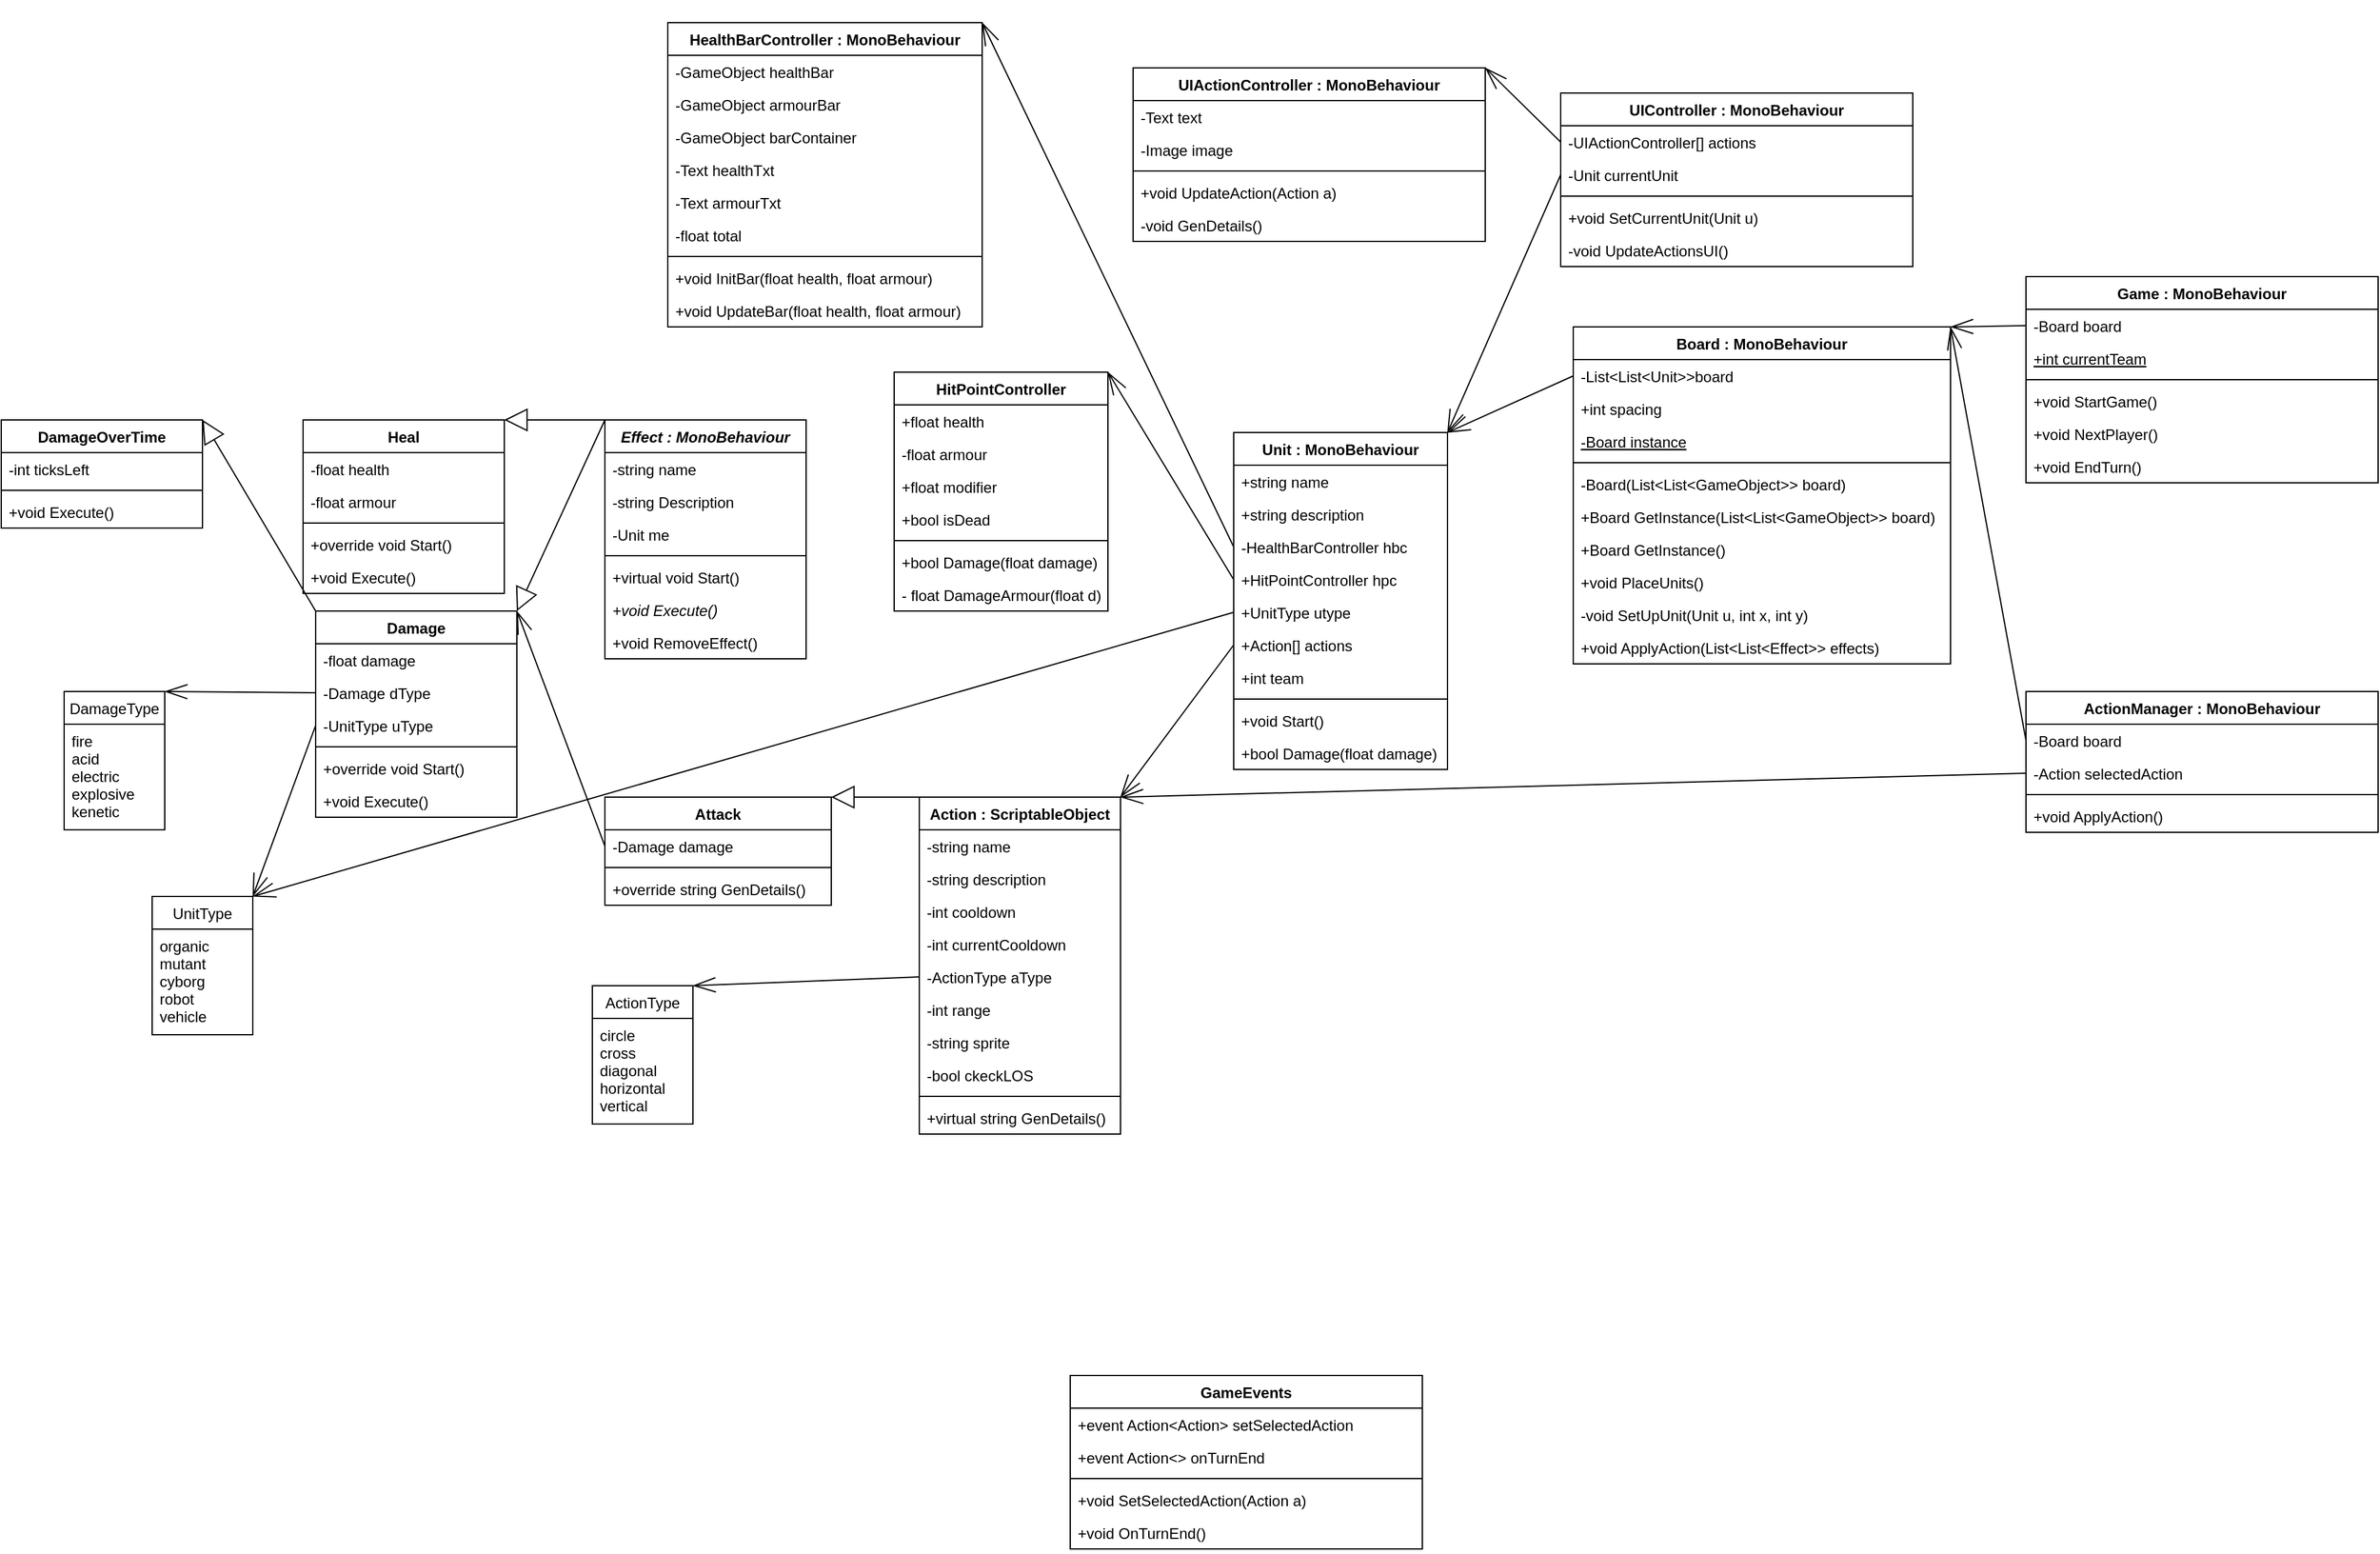 <mxfile version="15.1.0" type="device"><diagram id="C5RBs43oDa-KdzZeNtuy" name="Page-1"><mxGraphModel dx="1673" dy="896" grid="1" gridSize="10" guides="1" tooltips="1" connect="1" arrows="1" fold="1" page="1" pageScale="1" pageWidth="4681" pageHeight="3300" background="none" math="0" shadow="0"><root><mxCell id="WIyWlLk6GJQsqaUBKTNV-0"/><mxCell id="WIyWlLk6GJQsqaUBKTNV-1" parent="WIyWlLk6GJQsqaUBKTNV-0"/><mxCell id="p7zCaIYZEBHfTToELibW-12" value="Action : ScriptableObject" style="swimlane;fontStyle=1;align=center;verticalAlign=top;childLayout=stackLayout;horizontal=1;startSize=26;horizontalStack=0;resizeParent=1;resizeParentMax=0;resizeLast=0;collapsible=1;marginBottom=0;" parent="WIyWlLk6GJQsqaUBKTNV-1" vertex="1"><mxGeometry x="1840" y="920" width="160" height="268" as="geometry"><mxRectangle x="150" y="110" width="70" height="26" as="alternateBounds"/></mxGeometry></mxCell><mxCell id="p7zCaIYZEBHfTToELibW-50" value="-string name" style="text;strokeColor=none;fillColor=none;align=left;verticalAlign=top;spacingLeft=4;spacingRight=4;overflow=hidden;rotatable=0;points=[[0,0.5],[1,0.5]];portConstraint=eastwest;" parent="p7zCaIYZEBHfTToELibW-12" vertex="1"><mxGeometry y="26" width="160" height="26" as="geometry"/></mxCell><mxCell id="p7zCaIYZEBHfTToELibW-45" value="-string description" style="text;strokeColor=none;fillColor=none;align=left;verticalAlign=top;spacingLeft=4;spacingRight=4;overflow=hidden;rotatable=0;points=[[0,0.5],[1,0.5]];portConstraint=eastwest;" parent="p7zCaIYZEBHfTToELibW-12" vertex="1"><mxGeometry y="52" width="160" height="26" as="geometry"/></mxCell><mxCell id="p7zCaIYZEBHfTToELibW-46" value="-int cooldown" style="text;strokeColor=none;fillColor=none;align=left;verticalAlign=top;spacingLeft=4;spacingRight=4;overflow=hidden;rotatable=0;points=[[0,0.5],[1,0.5]];portConstraint=eastwest;" parent="p7zCaIYZEBHfTToELibW-12" vertex="1"><mxGeometry y="78" width="160" height="26" as="geometry"/></mxCell><mxCell id="p7zCaIYZEBHfTToELibW-47" value="-int currentCooldown" style="text;strokeColor=none;fillColor=none;align=left;verticalAlign=top;spacingLeft=4;spacingRight=4;overflow=hidden;rotatable=0;points=[[0,0.5],[1,0.5]];portConstraint=eastwest;" parent="p7zCaIYZEBHfTToELibW-12" vertex="1"><mxGeometry y="104" width="160" height="26" as="geometry"/></mxCell><mxCell id="p7zCaIYZEBHfTToELibW-55" value="-ActionType aType" style="text;strokeColor=none;fillColor=none;align=left;verticalAlign=top;spacingLeft=4;spacingRight=4;overflow=hidden;rotatable=0;points=[[0,0.5],[1,0.5]];portConstraint=eastwest;" parent="p7zCaIYZEBHfTToELibW-12" vertex="1"><mxGeometry y="130" width="160" height="26" as="geometry"/></mxCell><mxCell id="p7zCaIYZEBHfTToELibW-56" value="-int range" style="text;strokeColor=none;fillColor=none;align=left;verticalAlign=top;spacingLeft=4;spacingRight=4;overflow=hidden;rotatable=0;points=[[0,0.5],[1,0.5]];portConstraint=eastwest;" parent="p7zCaIYZEBHfTToELibW-12" vertex="1"><mxGeometry y="156" width="160" height="26" as="geometry"/></mxCell><mxCell id="p7zCaIYZEBHfTToELibW-48" value="-string sprite" style="text;strokeColor=none;fillColor=none;align=left;verticalAlign=top;spacingLeft=4;spacingRight=4;overflow=hidden;rotatable=0;points=[[0,0.5],[1,0.5]];portConstraint=eastwest;" parent="p7zCaIYZEBHfTToELibW-12" vertex="1"><mxGeometry y="182" width="160" height="26" as="geometry"/></mxCell><mxCell id="p7zCaIYZEBHfTToELibW-49" value="-bool ckeckLOS" style="text;strokeColor=none;fillColor=none;align=left;verticalAlign=top;spacingLeft=4;spacingRight=4;overflow=hidden;rotatable=0;points=[[0,0.5],[1,0.5]];portConstraint=eastwest;" parent="p7zCaIYZEBHfTToELibW-12" vertex="1"><mxGeometry y="208" width="160" height="26" as="geometry"/></mxCell><mxCell id="p7zCaIYZEBHfTToELibW-14" value="" style="line;strokeWidth=1;fillColor=none;align=left;verticalAlign=middle;spacingTop=-1;spacingLeft=3;spacingRight=3;rotatable=0;labelPosition=right;points=[];portConstraint=eastwest;" parent="p7zCaIYZEBHfTToELibW-12" vertex="1"><mxGeometry y="234" width="160" height="8" as="geometry"/></mxCell><mxCell id="p7zCaIYZEBHfTToELibW-51" value="+virtual string GenDetails()" style="text;strokeColor=none;fillColor=none;align=left;verticalAlign=top;spacingLeft=4;spacingRight=4;overflow=hidden;rotatable=0;points=[[0,0.5],[1,0.5]];portConstraint=eastwest;fontStyle=0" parent="p7zCaIYZEBHfTToELibW-12" vertex="1"><mxGeometry y="242" width="160" height="26" as="geometry"/></mxCell><mxCell id="p7zCaIYZEBHfTToELibW-21" value="Attack" style="swimlane;fontStyle=1;align=center;verticalAlign=top;childLayout=stackLayout;horizontal=1;startSize=26;horizontalStack=0;resizeParent=1;resizeParentMax=0;resizeLast=0;collapsible=1;marginBottom=0;" parent="WIyWlLk6GJQsqaUBKTNV-1" vertex="1"><mxGeometry x="1590" y="920" width="180" height="86" as="geometry"><mxRectangle x="150" y="110" width="70" height="26" as="alternateBounds"/></mxGeometry></mxCell><mxCell id="p7zCaIYZEBHfTToELibW-53" value="-Damage damage" style="text;strokeColor=none;fillColor=none;align=left;verticalAlign=top;spacingLeft=4;spacingRight=4;overflow=hidden;rotatable=0;points=[[0,0.5],[1,0.5]];portConstraint=eastwest;" parent="p7zCaIYZEBHfTToELibW-21" vertex="1"><mxGeometry y="26" width="180" height="26" as="geometry"/></mxCell><mxCell id="8gnwOfPAgJvXUaHkjaZy-18" value="" style="line;strokeWidth=1;fillColor=none;align=left;verticalAlign=middle;spacingTop=-1;spacingLeft=3;spacingRight=3;rotatable=0;labelPosition=right;points=[];portConstraint=eastwest;" vertex="1" parent="p7zCaIYZEBHfTToELibW-21"><mxGeometry y="52" width="180" height="8" as="geometry"/></mxCell><mxCell id="8gnwOfPAgJvXUaHkjaZy-19" value="+override string GenDetails()" style="text;strokeColor=none;fillColor=none;align=left;verticalAlign=top;spacingLeft=4;spacingRight=4;overflow=hidden;rotatable=0;points=[[0,0.5],[1,0.5]];portConstraint=eastwest;" vertex="1" parent="p7zCaIYZEBHfTToELibW-21"><mxGeometry y="60" width="180" height="26" as="geometry"/></mxCell><mxCell id="p7zCaIYZEBHfTToELibW-29" value="UnitType" style="swimlane;fontStyle=0;childLayout=stackLayout;horizontal=1;startSize=26;fillColor=none;horizontalStack=0;resizeParent=1;resizeParentMax=0;resizeLast=0;collapsible=1;marginBottom=0;" parent="WIyWlLk6GJQsqaUBKTNV-1" vertex="1"><mxGeometry x="1230" y="999" width="80" height="110" as="geometry"/></mxCell><mxCell id="p7zCaIYZEBHfTToELibW-30" value="organic&#10;mutant&#10;cyborg&#10;robot&#10;vehicle" style="text;strokeColor=none;fillColor=none;align=left;verticalAlign=top;spacingLeft=4;spacingRight=4;overflow=hidden;rotatable=0;points=[[0,0.5],[1,0.5]];portConstraint=eastwest;" parent="p7zCaIYZEBHfTToELibW-29" vertex="1"><mxGeometry y="26" width="80" height="84" as="geometry"/></mxCell><mxCell id="p7zCaIYZEBHfTToELibW-33" value="ActionType" style="swimlane;fontStyle=0;childLayout=stackLayout;horizontal=1;startSize=26;fillColor=none;horizontalStack=0;resizeParent=1;resizeParentMax=0;resizeLast=0;collapsible=1;marginBottom=0;" parent="WIyWlLk6GJQsqaUBKTNV-1" vertex="1"><mxGeometry x="1580" y="1070" width="80" height="110" as="geometry"/></mxCell><mxCell id="p7zCaIYZEBHfTToELibW-34" value="circle&#10;cross&#10;diagonal&#10;horizontal&#10;vertical" style="text;strokeColor=none;fillColor=none;align=left;verticalAlign=top;spacingLeft=4;spacingRight=4;overflow=hidden;rotatable=0;points=[[0,0.5],[1,0.5]];portConstraint=eastwest;" parent="p7zCaIYZEBHfTToELibW-33" vertex="1"><mxGeometry y="26" width="80" height="84" as="geometry"/></mxCell><mxCell id="p7zCaIYZEBHfTToELibW-35" value="DamageType" style="swimlane;fontStyle=0;childLayout=stackLayout;horizontal=1;startSize=26;fillColor=none;horizontalStack=0;resizeParent=1;resizeParentMax=0;resizeLast=0;collapsible=1;marginBottom=0;" parent="WIyWlLk6GJQsqaUBKTNV-1" vertex="1"><mxGeometry x="1160" y="836" width="80" height="110" as="geometry"/></mxCell><mxCell id="p7zCaIYZEBHfTToELibW-36" value="fire&#10;acid&#10;electric&#10;explosive&#10;kenetic" style="text;strokeColor=none;fillColor=none;align=left;verticalAlign=top;spacingLeft=4;spacingRight=4;overflow=hidden;rotatable=0;points=[[0,0.5],[1,0.5]];portConstraint=eastwest;" parent="p7zCaIYZEBHfTToELibW-35" vertex="1"><mxGeometry y="26" width="80" height="84" as="geometry"/></mxCell><mxCell id="p7zCaIYZEBHfTToELibW-37" value="Damage" style="swimlane;fontStyle=1;align=center;verticalAlign=top;childLayout=stackLayout;horizontal=1;startSize=26;horizontalStack=0;resizeParent=1;resizeParentMax=0;resizeLast=0;collapsible=1;marginBottom=0;" parent="WIyWlLk6GJQsqaUBKTNV-1" vertex="1"><mxGeometry x="1360" y="772" width="160" height="164" as="geometry"><mxRectangle x="150" y="110" width="70" height="26" as="alternateBounds"/></mxGeometry></mxCell><mxCell id="p7zCaIYZEBHfTToELibW-67" value="-float damage" style="text;strokeColor=none;fillColor=none;align=left;verticalAlign=top;spacingLeft=4;spacingRight=4;overflow=hidden;rotatable=0;points=[[0,0.5],[1,0.5]];portConstraint=eastwest;" parent="p7zCaIYZEBHfTToELibW-37" vertex="1"><mxGeometry y="26" width="160" height="26" as="geometry"/></mxCell><mxCell id="p7zCaIYZEBHfTToELibW-68" value="-Damage dType" style="text;strokeColor=none;fillColor=none;align=left;verticalAlign=top;spacingLeft=4;spacingRight=4;overflow=hidden;rotatable=0;points=[[0,0.5],[1,0.5]];portConstraint=eastwest;" parent="p7zCaIYZEBHfTToELibW-37" vertex="1"><mxGeometry y="52" width="160" height="26" as="geometry"/></mxCell><mxCell id="p7zCaIYZEBHfTToELibW-69" value="-UnitType uType" style="text;strokeColor=none;fillColor=none;align=left;verticalAlign=top;spacingLeft=4;spacingRight=4;overflow=hidden;rotatable=0;points=[[0,0.5],[1,0.5]];portConstraint=eastwest;" parent="p7zCaIYZEBHfTToELibW-37" vertex="1"><mxGeometry y="78" width="160" height="26" as="geometry"/></mxCell><mxCell id="p7zCaIYZEBHfTToELibW-39" value="" style="line;strokeWidth=1;fillColor=none;align=left;verticalAlign=middle;spacingTop=-1;spacingLeft=3;spacingRight=3;rotatable=0;labelPosition=right;points=[];portConstraint=eastwest;" parent="p7zCaIYZEBHfTToELibW-37" vertex="1"><mxGeometry y="104" width="160" height="8" as="geometry"/></mxCell><mxCell id="8gnwOfPAgJvXUaHkjaZy-22" value="+override void Start()" style="text;strokeColor=none;fillColor=none;align=left;verticalAlign=top;spacingLeft=4;spacingRight=4;overflow=hidden;rotatable=0;points=[[0,0.5],[1,0.5]];portConstraint=eastwest;" vertex="1" parent="p7zCaIYZEBHfTToELibW-37"><mxGeometry y="112" width="160" height="26" as="geometry"/></mxCell><mxCell id="p7zCaIYZEBHfTToELibW-70" value="+void Execute()" style="text;strokeColor=none;fillColor=none;align=left;verticalAlign=top;spacingLeft=4;spacingRight=4;overflow=hidden;rotatable=0;points=[[0,0.5],[1,0.5]];portConstraint=eastwest;" parent="p7zCaIYZEBHfTToELibW-37" vertex="1"><mxGeometry y="138" width="160" height="26" as="geometry"/></mxCell><mxCell id="p7zCaIYZEBHfTToELibW-41" value="Effect : MonoBehaviour" style="swimlane;fontStyle=3;align=center;verticalAlign=top;childLayout=stackLayout;horizontal=1;startSize=26;horizontalStack=0;resizeParent=1;resizeParentMax=0;resizeLast=0;collapsible=1;marginBottom=0;" parent="WIyWlLk6GJQsqaUBKTNV-1" vertex="1"><mxGeometry x="1590" y="620" width="160" height="190" as="geometry"><mxRectangle x="150" y="110" width="70" height="26" as="alternateBounds"/></mxGeometry></mxCell><mxCell id="p7zCaIYZEBHfTToELibW-63" value="-string name" style="text;strokeColor=none;fillColor=none;align=left;verticalAlign=top;spacingLeft=4;spacingRight=4;overflow=hidden;rotatable=0;points=[[0,0.5],[1,0.5]];portConstraint=eastwest;" parent="p7zCaIYZEBHfTToELibW-41" vertex="1"><mxGeometry y="26" width="160" height="26" as="geometry"/></mxCell><mxCell id="p7zCaIYZEBHfTToELibW-64" value="-string Description" style="text;strokeColor=none;fillColor=none;align=left;verticalAlign=top;spacingLeft=4;spacingRight=4;overflow=hidden;rotatable=0;points=[[0,0.5],[1,0.5]];portConstraint=eastwest;" parent="p7zCaIYZEBHfTToELibW-41" vertex="1"><mxGeometry y="52" width="160" height="26" as="geometry"/></mxCell><mxCell id="F9as_FnHRon-t6A6wI7R-25" value="-Unit me" style="text;strokeColor=none;fillColor=none;align=left;verticalAlign=top;spacingLeft=4;spacingRight=4;overflow=hidden;rotatable=0;points=[[0,0.5],[1,0.5]];portConstraint=eastwest;" parent="p7zCaIYZEBHfTToELibW-41" vertex="1"><mxGeometry y="78" width="160" height="26" as="geometry"/></mxCell><mxCell id="p7zCaIYZEBHfTToELibW-43" value="" style="line;strokeWidth=1;fillColor=none;align=left;verticalAlign=middle;spacingTop=-1;spacingLeft=3;spacingRight=3;rotatable=0;labelPosition=right;points=[];portConstraint=eastwest;" parent="p7zCaIYZEBHfTToELibW-41" vertex="1"><mxGeometry y="104" width="160" height="8" as="geometry"/></mxCell><mxCell id="8gnwOfPAgJvXUaHkjaZy-20" value="+virtual void Start()" style="text;strokeColor=none;fillColor=none;align=left;verticalAlign=top;spacingLeft=4;spacingRight=4;overflow=hidden;rotatable=0;points=[[0,0.5],[1,0.5]];portConstraint=eastwest;fontStyle=0" vertex="1" parent="p7zCaIYZEBHfTToELibW-41"><mxGeometry y="112" width="160" height="26" as="geometry"/></mxCell><mxCell id="p7zCaIYZEBHfTToELibW-121" value="+void Execute()" style="text;strokeColor=none;fillColor=none;align=left;verticalAlign=top;spacingLeft=4;spacingRight=4;overflow=hidden;rotatable=0;points=[[0,0.5],[1,0.5]];portConstraint=eastwest;fontStyle=2" parent="p7zCaIYZEBHfTToELibW-41" vertex="1"><mxGeometry y="138" width="160" height="26" as="geometry"/></mxCell><mxCell id="p7zCaIYZEBHfTToELibW-66" value="+void RemoveEffect()" style="text;strokeColor=none;fillColor=none;align=left;verticalAlign=top;spacingLeft=4;spacingRight=4;overflow=hidden;rotatable=0;points=[[0,0.5],[1,0.5]];portConstraint=eastwest;fontStyle=0" parent="p7zCaIYZEBHfTToELibW-41" vertex="1"><mxGeometry y="164" width="160" height="26" as="geometry"/></mxCell><mxCell id="p7zCaIYZEBHfTToELibW-71" value="Heal" style="swimlane;fontStyle=1;align=center;verticalAlign=top;childLayout=stackLayout;horizontal=1;startSize=26;horizontalStack=0;resizeParent=1;resizeParentMax=0;resizeLast=0;collapsible=1;marginBottom=0;" parent="WIyWlLk6GJQsqaUBKTNV-1" vertex="1"><mxGeometry x="1350" y="620" width="160" height="138" as="geometry"><mxRectangle x="150" y="110" width="70" height="26" as="alternateBounds"/></mxGeometry></mxCell><mxCell id="p7zCaIYZEBHfTToELibW-72" value="-float health" style="text;strokeColor=none;fillColor=none;align=left;verticalAlign=top;spacingLeft=4;spacingRight=4;overflow=hidden;rotatable=0;points=[[0,0.5],[1,0.5]];portConstraint=eastwest;" parent="p7zCaIYZEBHfTToELibW-71" vertex="1"><mxGeometry y="26" width="160" height="26" as="geometry"/></mxCell><mxCell id="p7zCaIYZEBHfTToELibW-73" value="-float armour" style="text;strokeColor=none;fillColor=none;align=left;verticalAlign=top;spacingLeft=4;spacingRight=4;overflow=hidden;rotatable=0;points=[[0,0.5],[1,0.5]];portConstraint=eastwest;" parent="p7zCaIYZEBHfTToELibW-71" vertex="1"><mxGeometry y="52" width="160" height="26" as="geometry"/></mxCell><mxCell id="p7zCaIYZEBHfTToELibW-75" value="" style="line;strokeWidth=1;fillColor=none;align=left;verticalAlign=middle;spacingTop=-1;spacingLeft=3;spacingRight=3;rotatable=0;labelPosition=right;points=[];portConstraint=eastwest;" parent="p7zCaIYZEBHfTToELibW-71" vertex="1"><mxGeometry y="78" width="160" height="8" as="geometry"/></mxCell><mxCell id="8gnwOfPAgJvXUaHkjaZy-21" value="+override void Start()" style="text;strokeColor=none;fillColor=none;align=left;verticalAlign=top;spacingLeft=4;spacingRight=4;overflow=hidden;rotatable=0;points=[[0,0.5],[1,0.5]];portConstraint=eastwest;" vertex="1" parent="p7zCaIYZEBHfTToELibW-71"><mxGeometry y="86" width="160" height="26" as="geometry"/></mxCell><mxCell id="p7zCaIYZEBHfTToELibW-76" value="+void Execute()" style="text;strokeColor=none;fillColor=none;align=left;verticalAlign=top;spacingLeft=4;spacingRight=4;overflow=hidden;rotatable=0;points=[[0,0.5],[1,0.5]];portConstraint=eastwest;" parent="p7zCaIYZEBHfTToELibW-71" vertex="1"><mxGeometry y="112" width="160" height="26" as="geometry"/></mxCell><mxCell id="p7zCaIYZEBHfTToELibW-77" value="HitPointController" style="swimlane;fontStyle=1;align=center;verticalAlign=top;childLayout=stackLayout;horizontal=1;startSize=26;horizontalStack=0;resizeParent=1;resizeParentMax=0;resizeLast=0;collapsible=1;marginBottom=0;" parent="WIyWlLk6GJQsqaUBKTNV-1" vertex="1"><mxGeometry x="1820" y="582" width="170" height="190" as="geometry"><mxRectangle x="150" y="110" width="70" height="26" as="alternateBounds"/></mxGeometry></mxCell><mxCell id="p7zCaIYZEBHfTToELibW-78" value="+float health" style="text;strokeColor=none;fillColor=none;align=left;verticalAlign=top;spacingLeft=4;spacingRight=4;overflow=hidden;rotatable=0;points=[[0,0.5],[1,0.5]];portConstraint=eastwest;" parent="p7zCaIYZEBHfTToELibW-77" vertex="1"><mxGeometry y="26" width="170" height="26" as="geometry"/></mxCell><mxCell id="p7zCaIYZEBHfTToELibW-79" value="-float armour" style="text;strokeColor=none;fillColor=none;align=left;verticalAlign=top;spacingLeft=4;spacingRight=4;overflow=hidden;rotatable=0;points=[[0,0.5],[1,0.5]];portConstraint=eastwest;" parent="p7zCaIYZEBHfTToELibW-77" vertex="1"><mxGeometry y="52" width="170" height="26" as="geometry"/></mxCell><mxCell id="p7zCaIYZEBHfTToELibW-80" value="+float modifier" style="text;strokeColor=none;fillColor=none;align=left;verticalAlign=top;spacingLeft=4;spacingRight=4;overflow=hidden;rotatable=0;points=[[0,0.5],[1,0.5]];portConstraint=eastwest;" parent="p7zCaIYZEBHfTToELibW-77" vertex="1"><mxGeometry y="78" width="170" height="26" as="geometry"/></mxCell><mxCell id="p7zCaIYZEBHfTToELibW-89" value="+bool isDead" style="text;strokeColor=none;fillColor=none;align=left;verticalAlign=top;spacingLeft=4;spacingRight=4;overflow=hidden;rotatable=0;points=[[0,0.5],[1,0.5]];portConstraint=eastwest;" parent="p7zCaIYZEBHfTToELibW-77" vertex="1"><mxGeometry y="104" width="170" height="26" as="geometry"/></mxCell><mxCell id="p7zCaIYZEBHfTToELibW-81" value="" style="line;strokeWidth=1;fillColor=none;align=left;verticalAlign=middle;spacingTop=-1;spacingLeft=3;spacingRight=3;rotatable=0;labelPosition=right;points=[];portConstraint=eastwest;" parent="p7zCaIYZEBHfTToELibW-77" vertex="1"><mxGeometry y="130" width="170" height="8" as="geometry"/></mxCell><mxCell id="p7zCaIYZEBHfTToELibW-82" value="+bool Damage(float damage)" style="text;strokeColor=none;fillColor=none;align=left;verticalAlign=top;spacingLeft=4;spacingRight=4;overflow=hidden;rotatable=0;points=[[0,0.5],[1,0.5]];portConstraint=eastwest;" parent="p7zCaIYZEBHfTToELibW-77" vertex="1"><mxGeometry y="138" width="170" height="26" as="geometry"/></mxCell><mxCell id="8gnwOfPAgJvXUaHkjaZy-17" value="- float DamageArmour(float d)" style="text;strokeColor=none;fillColor=none;align=left;verticalAlign=top;spacingLeft=4;spacingRight=4;overflow=hidden;rotatable=0;points=[[0,0.5],[1,0.5]];portConstraint=eastwest;" vertex="1" parent="p7zCaIYZEBHfTToELibW-77"><mxGeometry y="164" width="170" height="26" as="geometry"/></mxCell><mxCell id="p7zCaIYZEBHfTToELibW-90" value="Unit : MonoBehaviour" style="swimlane;fontStyle=1;align=center;verticalAlign=top;childLayout=stackLayout;horizontal=1;startSize=26;horizontalStack=0;resizeParent=1;resizeParentMax=0;resizeLast=0;collapsible=1;marginBottom=0;" parent="WIyWlLk6GJQsqaUBKTNV-1" vertex="1"><mxGeometry x="2090" y="630" width="170" height="268" as="geometry"><mxRectangle x="150" y="110" width="70" height="26" as="alternateBounds"/></mxGeometry></mxCell><mxCell id="p7zCaIYZEBHfTToELibW-91" value="+string name" style="text;strokeColor=none;fillColor=none;align=left;verticalAlign=top;spacingLeft=4;spacingRight=4;overflow=hidden;rotatable=0;points=[[0,0.5],[1,0.5]];portConstraint=eastwest;" parent="p7zCaIYZEBHfTToELibW-90" vertex="1"><mxGeometry y="26" width="170" height="26" as="geometry"/></mxCell><mxCell id="p7zCaIYZEBHfTToELibW-92" value="+string description" style="text;strokeColor=none;fillColor=none;align=left;verticalAlign=top;spacingLeft=4;spacingRight=4;overflow=hidden;rotatable=0;points=[[0,0.5],[1,0.5]];portConstraint=eastwest;" parent="p7zCaIYZEBHfTToELibW-90" vertex="1"><mxGeometry y="52" width="170" height="26" as="geometry"/></mxCell><mxCell id="8gnwOfPAgJvXUaHkjaZy-3" value="-HealthBarController hbc" style="text;strokeColor=none;fillColor=none;align=left;verticalAlign=top;spacingLeft=4;spacingRight=4;overflow=hidden;rotatable=0;points=[[0,0.5],[1,0.5]];portConstraint=eastwest;" vertex="1" parent="p7zCaIYZEBHfTToELibW-90"><mxGeometry y="78" width="170" height="26" as="geometry"/></mxCell><mxCell id="p7zCaIYZEBHfTToELibW-93" value="+HitPointController hpc" style="text;strokeColor=none;fillColor=none;align=left;verticalAlign=top;spacingLeft=4;spacingRight=4;overflow=hidden;rotatable=0;points=[[0,0.5],[1,0.5]];portConstraint=eastwest;" parent="p7zCaIYZEBHfTToELibW-90" vertex="1"><mxGeometry y="104" width="170" height="26" as="geometry"/></mxCell><mxCell id="p7zCaIYZEBHfTToELibW-94" value="+UnitType utype" style="text;strokeColor=none;fillColor=none;align=left;verticalAlign=top;spacingLeft=4;spacingRight=4;overflow=hidden;rotatable=0;points=[[0,0.5],[1,0.5]];portConstraint=eastwest;" parent="p7zCaIYZEBHfTToELibW-90" vertex="1"><mxGeometry y="130" width="170" height="26" as="geometry"/></mxCell><mxCell id="p7zCaIYZEBHfTToELibW-104" value="+Action[] actions" style="text;strokeColor=none;fillColor=none;align=left;verticalAlign=top;spacingLeft=4;spacingRight=4;overflow=hidden;rotatable=0;points=[[0,0.5],[1,0.5]];portConstraint=eastwest;" parent="p7zCaIYZEBHfTToELibW-90" vertex="1"><mxGeometry y="156" width="170" height="26" as="geometry"/></mxCell><mxCell id="p7zCaIYZEBHfTToELibW-105" value="+int team" style="text;strokeColor=none;fillColor=none;align=left;verticalAlign=top;spacingLeft=4;spacingRight=4;overflow=hidden;rotatable=0;points=[[0,0.5],[1,0.5]];portConstraint=eastwest;" parent="p7zCaIYZEBHfTToELibW-90" vertex="1"><mxGeometry y="182" width="170" height="26" as="geometry"/></mxCell><mxCell id="p7zCaIYZEBHfTToELibW-95" value="" style="line;strokeWidth=1;fillColor=none;align=left;verticalAlign=middle;spacingTop=-1;spacingLeft=3;spacingRight=3;rotatable=0;labelPosition=right;points=[];portConstraint=eastwest;" parent="p7zCaIYZEBHfTToELibW-90" vertex="1"><mxGeometry y="208" width="170" height="8" as="geometry"/></mxCell><mxCell id="8gnwOfPAgJvXUaHkjaZy-2" value="+void Start()" style="text;strokeColor=none;fillColor=none;align=left;verticalAlign=top;spacingLeft=4;spacingRight=4;overflow=hidden;rotatable=0;points=[[0,0.5],[1,0.5]];portConstraint=eastwest;" vertex="1" parent="p7zCaIYZEBHfTToELibW-90"><mxGeometry y="216" width="170" height="26" as="geometry"/></mxCell><mxCell id="p7zCaIYZEBHfTToELibW-96" value="+bool Damage(float damage)" style="text;strokeColor=none;fillColor=none;align=left;verticalAlign=top;spacingLeft=4;spacingRight=4;overflow=hidden;rotatable=0;points=[[0,0.5],[1,0.5]];portConstraint=eastwest;" parent="p7zCaIYZEBHfTToELibW-90" vertex="1"><mxGeometry y="242" width="170" height="26" as="geometry"/></mxCell><mxCell id="p7zCaIYZEBHfTToELibW-113" value="" style="endArrow=block;endSize=16;endFill=0;html=1;shadow=0;strokeColor=#000000;entryX=1;entryY=0;entryDx=0;entryDy=0;exitX=0;exitY=0;exitDx=0;exitDy=0;" parent="WIyWlLk6GJQsqaUBKTNV-1" source="p7zCaIYZEBHfTToELibW-12" target="p7zCaIYZEBHfTToELibW-21" edge="1"><mxGeometry width="160" relative="1" as="geometry"><mxPoint x="2140" y="1114" as="sourcePoint"/><mxPoint x="2300" y="1114" as="targetPoint"/></mxGeometry></mxCell><mxCell id="p7zCaIYZEBHfTToELibW-114" value="" style="endArrow=openThin;endSize=16;endFill=0;html=1;shadow=0;strokeColor=#000000;entryX=1;entryY=0;entryDx=0;entryDy=0;exitX=0;exitY=0.5;exitDx=0;exitDy=0;" parent="WIyWlLk6GJQsqaUBKTNV-1" source="p7zCaIYZEBHfTToELibW-104" target="p7zCaIYZEBHfTToELibW-12" edge="1"><mxGeometry width="160" relative="1" as="geometry"><mxPoint x="1860" y="736" as="sourcePoint"/><mxPoint x="1760" y="736" as="targetPoint"/></mxGeometry></mxCell><mxCell id="p7zCaIYZEBHfTToELibW-115" value="" style="endArrow=openThin;endSize=16;endFill=0;html=1;shadow=0;strokeColor=#000000;entryX=1;entryY=0;entryDx=0;entryDy=0;exitX=0;exitY=0.5;exitDx=0;exitDy=0;" parent="WIyWlLk6GJQsqaUBKTNV-1" source="p7zCaIYZEBHfTToELibW-93" target="p7zCaIYZEBHfTToELibW-77" edge="1"><mxGeometry width="160" relative="1" as="geometry"><mxPoint x="2170" y="743.0" as="sourcePoint"/><mxPoint x="2020" y="736" as="targetPoint"/></mxGeometry></mxCell><mxCell id="p7zCaIYZEBHfTToELibW-116" value="" style="endArrow=openThin;endSize=16;endFill=0;html=1;shadow=0;strokeColor=#000000;entryX=1;entryY=0;entryDx=0;entryDy=0;exitX=0;exitY=0.5;exitDx=0;exitDy=0;" parent="WIyWlLk6GJQsqaUBKTNV-1" source="p7zCaIYZEBHfTToELibW-94" target="p7zCaIYZEBHfTToELibW-29" edge="1"><mxGeometry width="160" relative="1" as="geometry"><mxPoint x="2170" y="743.0" as="sourcePoint"/><mxPoint x="2020" y="940" as="targetPoint"/></mxGeometry></mxCell><mxCell id="p7zCaIYZEBHfTToELibW-117" value="" style="endArrow=openThin;endSize=16;endFill=0;html=1;shadow=0;strokeColor=#000000;entryX=1;entryY=0;entryDx=0;entryDy=0;exitX=0;exitY=0.5;exitDx=0;exitDy=0;" parent="WIyWlLk6GJQsqaUBKTNV-1" source="p7zCaIYZEBHfTToELibW-55" target="p7zCaIYZEBHfTToELibW-33" edge="1"><mxGeometry width="160" relative="1" as="geometry"><mxPoint x="2170" y="743" as="sourcePoint"/><mxPoint x="2020" y="930" as="targetPoint"/></mxGeometry></mxCell><mxCell id="p7zCaIYZEBHfTToELibW-118" value="" style="endArrow=block;endSize=16;endFill=0;html=1;shadow=0;strokeColor=#000000;exitX=0;exitY=0;exitDx=0;exitDy=0;entryX=1;entryY=0;entryDx=0;entryDy=0;" parent="WIyWlLk6GJQsqaUBKTNV-1" source="p7zCaIYZEBHfTToELibW-41" target="p7zCaIYZEBHfTToELibW-37" edge="1"><mxGeometry width="160" relative="1" as="geometry"><mxPoint x="1890" y="1566" as="sourcePoint"/><mxPoint x="1490" y="754.889" as="targetPoint"/></mxGeometry></mxCell><mxCell id="p7zCaIYZEBHfTToELibW-119" value="" style="endArrow=block;endSize=16;endFill=0;html=1;shadow=0;strokeColor=#000000;exitX=0;exitY=0;exitDx=0;exitDy=0;entryX=1;entryY=0;entryDx=0;entryDy=0;" parent="WIyWlLk6GJQsqaUBKTNV-1" source="p7zCaIYZEBHfTToELibW-41" target="p7zCaIYZEBHfTToELibW-71" edge="1"><mxGeometry width="160" relative="1" as="geometry"><mxPoint x="1570" y="786" as="sourcePoint"/><mxPoint x="1500" y="786" as="targetPoint"/></mxGeometry></mxCell><mxCell id="p7zCaIYZEBHfTToELibW-120" value="" style="endArrow=openThin;endSize=16;endFill=0;html=1;shadow=0;strokeColor=#000000;entryX=1;entryY=0;entryDx=0;entryDy=0;exitX=0;exitY=0.5;exitDx=0;exitDy=0;" parent="WIyWlLk6GJQsqaUBKTNV-1" source="p7zCaIYZEBHfTToELibW-68" target="p7zCaIYZEBHfTToELibW-35" edge="1"><mxGeometry width="160" relative="1" as="geometry"><mxPoint x="1630" y="1631" as="sourcePoint"/><mxPoint x="1580" y="1632" as="targetPoint"/></mxGeometry></mxCell><mxCell id="p7zCaIYZEBHfTToELibW-122" value="DamageOverTime" style="swimlane;fontStyle=1;align=center;verticalAlign=top;childLayout=stackLayout;horizontal=1;startSize=26;horizontalStack=0;resizeParent=1;resizeParentMax=0;resizeLast=0;collapsible=1;marginBottom=0;" parent="WIyWlLk6GJQsqaUBKTNV-1" vertex="1"><mxGeometry x="1110" y="620" width="160" height="86" as="geometry"><mxRectangle x="150" y="110" width="70" height="26" as="alternateBounds"/></mxGeometry></mxCell><mxCell id="p7zCaIYZEBHfTToELibW-123" value="-int ticksLeft" style="text;strokeColor=none;fillColor=none;align=left;verticalAlign=top;spacingLeft=4;spacingRight=4;overflow=hidden;rotatable=0;points=[[0,0.5],[1,0.5]];portConstraint=eastwest;" parent="p7zCaIYZEBHfTToELibW-122" vertex="1"><mxGeometry y="26" width="160" height="26" as="geometry"/></mxCell><mxCell id="p7zCaIYZEBHfTToELibW-126" value="" style="line;strokeWidth=1;fillColor=none;align=left;verticalAlign=middle;spacingTop=-1;spacingLeft=3;spacingRight=3;rotatable=0;labelPosition=right;points=[];portConstraint=eastwest;" parent="p7zCaIYZEBHfTToELibW-122" vertex="1"><mxGeometry y="52" width="160" height="8" as="geometry"/></mxCell><mxCell id="p7zCaIYZEBHfTToELibW-127" value="+void Execute()" style="text;strokeColor=none;fillColor=none;align=left;verticalAlign=top;spacingLeft=4;spacingRight=4;overflow=hidden;rotatable=0;points=[[0,0.5],[1,0.5]];portConstraint=eastwest;" parent="p7zCaIYZEBHfTToELibW-122" vertex="1"><mxGeometry y="60" width="160" height="26" as="geometry"/></mxCell><mxCell id="p7zCaIYZEBHfTToELibW-133" value="" style="endArrow=block;endSize=16;endFill=0;html=1;shadow=0;strokeColor=#000000;entryX=1;entryY=0;entryDx=0;entryDy=0;exitX=0;exitY=0;exitDx=0;exitDy=0;" parent="WIyWlLk6GJQsqaUBKTNV-1" source="p7zCaIYZEBHfTToELibW-37" target="p7zCaIYZEBHfTToELibW-122" edge="1"><mxGeometry width="160" relative="1" as="geometry"><mxPoint x="1330" y="766" as="sourcePoint"/><mxPoint x="1500" y="786" as="targetPoint"/></mxGeometry></mxCell><mxCell id="p7zCaIYZEBHfTToELibW-137" value="" style="endArrow=openThin;endSize=16;endFill=0;html=1;shadow=0;strokeColor=#000000;exitX=0;exitY=0.5;exitDx=0;exitDy=0;entryX=1;entryY=0;entryDx=0;entryDy=0;" parent="WIyWlLk6GJQsqaUBKTNV-1" source="p7zCaIYZEBHfTToELibW-53" target="p7zCaIYZEBHfTToELibW-37" edge="1"><mxGeometry width="160" relative="1" as="geometry"><mxPoint x="1480" y="1325.0" as="sourcePoint"/><mxPoint x="1238" y="500" as="targetPoint"/></mxGeometry></mxCell><mxCell id="WPbEbDuu7_dWouUE8BsZ-0" value="Board : MonoBehaviour" style="swimlane;fontStyle=1;align=center;verticalAlign=top;childLayout=stackLayout;horizontal=1;startSize=26;horizontalStack=0;resizeParent=1;resizeParentMax=0;resizeLast=0;collapsible=1;marginBottom=0;" parent="WIyWlLk6GJQsqaUBKTNV-1" vertex="1"><mxGeometry x="2360" y="546" width="300" height="268" as="geometry"><mxRectangle x="150" y="110" width="70" height="26" as="alternateBounds"/></mxGeometry></mxCell><mxCell id="WPbEbDuu7_dWouUE8BsZ-1" value="-List&lt;List&lt;Unit&gt;&gt;board" style="text;strokeColor=none;fillColor=none;align=left;verticalAlign=top;spacingLeft=4;spacingRight=4;overflow=hidden;rotatable=0;points=[[0,0.5],[1,0.5]];portConstraint=eastwest;" parent="WPbEbDuu7_dWouUE8BsZ-0" vertex="1"><mxGeometry y="26" width="300" height="26" as="geometry"/></mxCell><mxCell id="8gnwOfPAgJvXUaHkjaZy-0" value="+int spacing" style="text;strokeColor=none;fillColor=none;align=left;verticalAlign=top;spacingLeft=4;spacingRight=4;overflow=hidden;rotatable=0;points=[[0,0.5],[1,0.5]];portConstraint=eastwest;" vertex="1" parent="WPbEbDuu7_dWouUE8BsZ-0"><mxGeometry y="52" width="300" height="26" as="geometry"/></mxCell><mxCell id="WPbEbDuu7_dWouUE8BsZ-29" value="-Board instance" style="text;strokeColor=none;fillColor=none;align=left;verticalAlign=top;spacingLeft=4;spacingRight=4;overflow=hidden;rotatable=0;points=[[0,0.5],[1,0.5]];portConstraint=eastwest;fontStyle=4" parent="WPbEbDuu7_dWouUE8BsZ-0" vertex="1"><mxGeometry y="78" width="300" height="26" as="geometry"/></mxCell><mxCell id="WPbEbDuu7_dWouUE8BsZ-7" value="" style="line;strokeWidth=1;fillColor=none;align=left;verticalAlign=middle;spacingTop=-1;spacingLeft=3;spacingRight=3;rotatable=0;labelPosition=right;points=[];portConstraint=eastwest;" parent="WPbEbDuu7_dWouUE8BsZ-0" vertex="1"><mxGeometry y="104" width="300" height="8" as="geometry"/></mxCell><mxCell id="WPbEbDuu7_dWouUE8BsZ-30" value="-Board(List&lt;List&lt;GameObject&gt;&gt; board)" style="text;strokeColor=none;fillColor=none;align=left;verticalAlign=top;spacingLeft=4;spacingRight=4;overflow=hidden;rotatable=0;points=[[0,0.5],[1,0.5]];portConstraint=eastwest;" parent="WPbEbDuu7_dWouUE8BsZ-0" vertex="1"><mxGeometry y="112" width="300" height="26" as="geometry"/></mxCell><mxCell id="WPbEbDuu7_dWouUE8BsZ-31" value="+Board GetInstance(List&lt;List&lt;GameObject&gt;&gt; board)" style="text;strokeColor=none;fillColor=none;align=left;verticalAlign=top;spacingLeft=4;spacingRight=4;overflow=hidden;rotatable=0;points=[[0,0.5],[1,0.5]];portConstraint=eastwest;" parent="WPbEbDuu7_dWouUE8BsZ-0" vertex="1"><mxGeometry y="138" width="300" height="26" as="geometry"/></mxCell><mxCell id="8gnwOfPAgJvXUaHkjaZy-1" value="+Board GetInstance()" style="text;strokeColor=none;fillColor=none;align=left;verticalAlign=top;spacingLeft=4;spacingRight=4;overflow=hidden;rotatable=0;points=[[0,0.5],[1,0.5]];portConstraint=eastwest;" vertex="1" parent="WPbEbDuu7_dWouUE8BsZ-0"><mxGeometry y="164" width="300" height="26" as="geometry"/></mxCell><mxCell id="WPbEbDuu7_dWouUE8BsZ-9" value="+void PlaceUnits()" style="text;strokeColor=none;fillColor=none;align=left;verticalAlign=top;spacingLeft=4;spacingRight=4;overflow=hidden;rotatable=0;points=[[0,0.5],[1,0.5]];portConstraint=eastwest;" parent="WPbEbDuu7_dWouUE8BsZ-0" vertex="1"><mxGeometry y="190" width="300" height="26" as="geometry"/></mxCell><mxCell id="WPbEbDuu7_dWouUE8BsZ-16" value="-void SetUpUnit(Unit u, int x, int y)" style="text;strokeColor=none;fillColor=none;align=left;verticalAlign=top;spacingLeft=4;spacingRight=4;overflow=hidden;rotatable=0;points=[[0,0.5],[1,0.5]];portConstraint=eastwest;" parent="WPbEbDuu7_dWouUE8BsZ-0" vertex="1"><mxGeometry y="216" width="300" height="26" as="geometry"/></mxCell><mxCell id="WPbEbDuu7_dWouUE8BsZ-32" value="+void ApplyAction(List&lt;List&lt;Effect&gt;&gt; effects)" style="text;strokeColor=none;fillColor=none;align=left;verticalAlign=top;spacingLeft=4;spacingRight=4;overflow=hidden;rotatable=0;points=[[0,0.5],[1,0.5]];portConstraint=eastwest;" parent="WPbEbDuu7_dWouUE8BsZ-0" vertex="1"><mxGeometry y="242" width="300" height="26" as="geometry"/></mxCell><mxCell id="WPbEbDuu7_dWouUE8BsZ-10" value="Game : MonoBehaviour" style="swimlane;fontStyle=1;align=center;verticalAlign=top;childLayout=stackLayout;horizontal=1;startSize=26;horizontalStack=0;resizeParent=1;resizeParentMax=0;resizeLast=0;collapsible=1;marginBottom=0;" parent="WIyWlLk6GJQsqaUBKTNV-1" vertex="1"><mxGeometry x="2720" y="506" width="280" height="164" as="geometry"><mxRectangle x="150" y="110" width="70" height="26" as="alternateBounds"/></mxGeometry></mxCell><mxCell id="WPbEbDuu7_dWouUE8BsZ-11" value="-Board board" style="text;strokeColor=none;fillColor=none;align=left;verticalAlign=top;spacingLeft=4;spacingRight=4;overflow=hidden;rotatable=0;points=[[0,0.5],[1,0.5]];portConstraint=eastwest;" parent="WPbEbDuu7_dWouUE8BsZ-10" vertex="1"><mxGeometry y="26" width="280" height="26" as="geometry"/></mxCell><mxCell id="WPbEbDuu7_dWouUE8BsZ-12" value="+int currentTeam" style="text;strokeColor=none;fillColor=none;align=left;verticalAlign=top;spacingLeft=4;spacingRight=4;overflow=hidden;rotatable=0;points=[[0,0.5],[1,0.5]];portConstraint=eastwest;fontStyle=4" parent="WPbEbDuu7_dWouUE8BsZ-10" vertex="1"><mxGeometry y="52" width="280" height="26" as="geometry"/></mxCell><mxCell id="WPbEbDuu7_dWouUE8BsZ-13" value="" style="line;strokeWidth=1;fillColor=none;align=left;verticalAlign=middle;spacingTop=-1;spacingLeft=3;spacingRight=3;rotatable=0;labelPosition=right;points=[];portConstraint=eastwest;" parent="WPbEbDuu7_dWouUE8BsZ-10" vertex="1"><mxGeometry y="78" width="280" height="8" as="geometry"/></mxCell><mxCell id="WPbEbDuu7_dWouUE8BsZ-17" value="+void StartGame()" style="text;strokeColor=none;fillColor=none;align=left;verticalAlign=top;spacingLeft=4;spacingRight=4;overflow=hidden;rotatable=0;points=[[0,0.5],[1,0.5]];portConstraint=eastwest;" parent="WPbEbDuu7_dWouUE8BsZ-10" vertex="1"><mxGeometry y="86" width="280" height="26" as="geometry"/></mxCell><mxCell id="WPbEbDuu7_dWouUE8BsZ-15" value="+void NextPlayer()" style="text;strokeColor=none;fillColor=none;align=left;verticalAlign=top;spacingLeft=4;spacingRight=4;overflow=hidden;rotatable=0;points=[[0,0.5],[1,0.5]];portConstraint=eastwest;" parent="WPbEbDuu7_dWouUE8BsZ-10" vertex="1"><mxGeometry y="112" width="280" height="26" as="geometry"/></mxCell><mxCell id="F9as_FnHRon-t6A6wI7R-2" value="+void EndTurn()" style="text;strokeColor=none;fillColor=none;align=left;verticalAlign=top;spacingLeft=4;spacingRight=4;overflow=hidden;rotatable=0;points=[[0,0.5],[1,0.5]];portConstraint=eastwest;fontStyle=0" parent="WPbEbDuu7_dWouUE8BsZ-10" vertex="1"><mxGeometry y="138" width="280" height="26" as="geometry"/></mxCell><mxCell id="WPbEbDuu7_dWouUE8BsZ-18" value="" style="endArrow=openThin;endSize=16;endFill=0;html=1;shadow=0;strokeColor=#000000;entryX=1;entryY=0;entryDx=0;entryDy=0;exitX=0;exitY=0.5;exitDx=0;exitDy=0;" parent="WIyWlLk6GJQsqaUBKTNV-1" source="WPbEbDuu7_dWouUE8BsZ-1" target="p7zCaIYZEBHfTToELibW-90" edge="1"><mxGeometry width="160" relative="1" as="geometry"><mxPoint x="2090" y="687" as="sourcePoint"/><mxPoint x="1950" y="546" as="targetPoint"/></mxGeometry></mxCell><mxCell id="WPbEbDuu7_dWouUE8BsZ-20" value="" style="endArrow=openThin;endSize=16;endFill=0;html=1;shadow=0;strokeColor=#000000;entryX=1;entryY=0;entryDx=0;entryDy=0;exitX=0;exitY=0.5;exitDx=0;exitDy=0;" parent="WIyWlLk6GJQsqaUBKTNV-1" source="WPbEbDuu7_dWouUE8BsZ-11" target="WPbEbDuu7_dWouUE8BsZ-0" edge="1"><mxGeometry width="160" relative="1" as="geometry"><mxPoint x="2360" y="775" as="sourcePoint"/><mxPoint x="2260" y="596" as="targetPoint"/></mxGeometry></mxCell><mxCell id="WPbEbDuu7_dWouUE8BsZ-22" value="ActionManager : MonoBehaviour" style="swimlane;fontStyle=1;align=center;verticalAlign=top;childLayout=stackLayout;horizontal=1;startSize=26;horizontalStack=0;resizeParent=1;resizeParentMax=0;resizeLast=0;collapsible=1;marginBottom=0;" parent="WIyWlLk6GJQsqaUBKTNV-1" vertex="1"><mxGeometry x="2720" y="836" width="280" height="112" as="geometry"><mxRectangle x="150" y="110" width="70" height="26" as="alternateBounds"/></mxGeometry></mxCell><mxCell id="F9as_FnHRon-t6A6wI7R-0" value="-Board board" style="text;strokeColor=none;fillColor=none;align=left;verticalAlign=top;spacingLeft=4;spacingRight=4;overflow=hidden;rotatable=0;points=[[0,0.5],[1,0.5]];portConstraint=eastwest;" parent="WPbEbDuu7_dWouUE8BsZ-22" vertex="1"><mxGeometry y="26" width="280" height="26" as="geometry"/></mxCell><mxCell id="WPbEbDuu7_dWouUE8BsZ-23" value="-Action selectedAction" style="text;strokeColor=none;fillColor=none;align=left;verticalAlign=top;spacingLeft=4;spacingRight=4;overflow=hidden;rotatable=0;points=[[0,0.5],[1,0.5]];portConstraint=eastwest;" parent="WPbEbDuu7_dWouUE8BsZ-22" vertex="1"><mxGeometry y="52" width="280" height="26" as="geometry"/></mxCell><mxCell id="WPbEbDuu7_dWouUE8BsZ-24" value="" style="line;strokeWidth=1;fillColor=none;align=left;verticalAlign=middle;spacingTop=-1;spacingLeft=3;spacingRight=3;rotatable=0;labelPosition=right;points=[];portConstraint=eastwest;" parent="WPbEbDuu7_dWouUE8BsZ-22" vertex="1"><mxGeometry y="78" width="280" height="8" as="geometry"/></mxCell><mxCell id="WPbEbDuu7_dWouUE8BsZ-25" value="+void ApplyAction()" style="text;strokeColor=none;fillColor=none;align=left;verticalAlign=top;spacingLeft=4;spacingRight=4;overflow=hidden;rotatable=0;points=[[0,0.5],[1,0.5]];portConstraint=eastwest;" parent="WPbEbDuu7_dWouUE8BsZ-22" vertex="1"><mxGeometry y="86" width="280" height="26" as="geometry"/></mxCell><mxCell id="WPbEbDuu7_dWouUE8BsZ-33" value="GameEvents" style="swimlane;fontStyle=1;align=center;verticalAlign=top;childLayout=stackLayout;horizontal=1;startSize=26;horizontalStack=0;resizeParent=1;resizeParentMax=0;resizeLast=0;collapsible=1;marginBottom=0;" parent="WIyWlLk6GJQsqaUBKTNV-1" vertex="1"><mxGeometry x="1960" y="1380" width="280" height="138" as="geometry"><mxRectangle x="150" y="110" width="70" height="26" as="alternateBounds"/></mxGeometry></mxCell><mxCell id="WPbEbDuu7_dWouUE8BsZ-34" value="+event Action&lt;Action&gt; setSelectedAction" style="text;strokeColor=none;fillColor=none;align=left;verticalAlign=top;spacingLeft=4;spacingRight=4;overflow=hidden;rotatable=0;points=[[0,0.5],[1,0.5]];portConstraint=eastwest;" parent="WPbEbDuu7_dWouUE8BsZ-33" vertex="1"><mxGeometry y="26" width="280" height="26" as="geometry"/></mxCell><mxCell id="WPbEbDuu7_dWouUE8BsZ-37" value="+event Action&lt;&gt; onTurnEnd" style="text;strokeColor=none;fillColor=none;align=left;verticalAlign=top;spacingLeft=4;spacingRight=4;overflow=hidden;rotatable=0;points=[[0,0.5],[1,0.5]];portConstraint=eastwest;" parent="WPbEbDuu7_dWouUE8BsZ-33" vertex="1"><mxGeometry y="52" width="280" height="26" as="geometry"/></mxCell><mxCell id="WPbEbDuu7_dWouUE8BsZ-35" value="" style="line;strokeWidth=1;fillColor=none;align=left;verticalAlign=middle;spacingTop=-1;spacingLeft=3;spacingRight=3;rotatable=0;labelPosition=right;points=[];portConstraint=eastwest;" parent="WPbEbDuu7_dWouUE8BsZ-33" vertex="1"><mxGeometry y="78" width="280" height="8" as="geometry"/></mxCell><mxCell id="WPbEbDuu7_dWouUE8BsZ-36" value="+void SetSelectedAction(Action a)" style="text;strokeColor=none;fillColor=none;align=left;verticalAlign=top;spacingLeft=4;spacingRight=4;overflow=hidden;rotatable=0;points=[[0,0.5],[1,0.5]];portConstraint=eastwest;" parent="WPbEbDuu7_dWouUE8BsZ-33" vertex="1"><mxGeometry y="86" width="280" height="26" as="geometry"/></mxCell><mxCell id="F9as_FnHRon-t6A6wI7R-3" value="+void OnTurnEnd()" style="text;strokeColor=none;fillColor=none;align=left;verticalAlign=top;spacingLeft=4;spacingRight=4;overflow=hidden;rotatable=0;points=[[0,0.5],[1,0.5]];portConstraint=eastwest;" parent="WPbEbDuu7_dWouUE8BsZ-33" vertex="1"><mxGeometry y="112" width="280" height="26" as="geometry"/></mxCell><mxCell id="WPbEbDuu7_dWouUE8BsZ-38" value="" style="endArrow=openThin;endSize=16;endFill=0;html=1;shadow=0;strokeColor=#000000;entryX=1;entryY=0;entryDx=0;entryDy=0;exitX=0;exitY=0.5;exitDx=0;exitDy=0;" parent="WIyWlLk6GJQsqaUBKTNV-1" source="WPbEbDuu7_dWouUE8BsZ-23" target="p7zCaIYZEBHfTToELibW-12" edge="1"><mxGeometry width="160" relative="1" as="geometry"><mxPoint x="2440" y="779" as="sourcePoint"/><mxPoint x="2340" y="600" as="targetPoint"/></mxGeometry></mxCell><mxCell id="F9as_FnHRon-t6A6wI7R-1" value="" style="endArrow=openThin;endSize=16;endFill=0;html=1;shadow=0;strokeColor=#000000;entryX=1;entryY=0;entryDx=0;entryDy=0;exitX=0;exitY=0.5;exitDx=0;exitDy=0;" parent="WIyWlLk6GJQsqaUBKTNV-1" source="F9as_FnHRon-t6A6wI7R-0" target="WPbEbDuu7_dWouUE8BsZ-0" edge="1"><mxGeometry width="160" relative="1" as="geometry"><mxPoint x="2660" y="876" as="sourcePoint"/><mxPoint x="1930" y="926" as="targetPoint"/></mxGeometry></mxCell><mxCell id="F9as_FnHRon-t6A6wI7R-4" value="UIController : MonoBehaviour" style="swimlane;fontStyle=1;align=center;verticalAlign=top;childLayout=stackLayout;horizontal=1;startSize=26;horizontalStack=0;resizeParent=1;resizeParentMax=0;resizeLast=0;collapsible=1;marginBottom=0;" parent="WIyWlLk6GJQsqaUBKTNV-1" vertex="1"><mxGeometry x="2350" y="360" width="280" height="138" as="geometry"><mxRectangle x="150" y="110" width="70" height="26" as="alternateBounds"/></mxGeometry></mxCell><mxCell id="F9as_FnHRon-t6A6wI7R-6" value="-UIActionController[] actions" style="text;strokeColor=none;fillColor=none;align=left;verticalAlign=top;spacingLeft=4;spacingRight=4;overflow=hidden;rotatable=0;points=[[0,0.5],[1,0.5]];portConstraint=eastwest;" parent="F9as_FnHRon-t6A6wI7R-4" vertex="1"><mxGeometry y="26" width="280" height="26" as="geometry"/></mxCell><mxCell id="F9as_FnHRon-t6A6wI7R-5" value="-Unit currentUnit" style="text;strokeColor=none;fillColor=none;align=left;verticalAlign=top;spacingLeft=4;spacingRight=4;overflow=hidden;rotatable=0;points=[[0,0.5],[1,0.5]];portConstraint=eastwest;" parent="F9as_FnHRon-t6A6wI7R-4" vertex="1"><mxGeometry y="52" width="280" height="26" as="geometry"/></mxCell><mxCell id="F9as_FnHRon-t6A6wI7R-7" value="" style="line;strokeWidth=1;fillColor=none;align=left;verticalAlign=middle;spacingTop=-1;spacingLeft=3;spacingRight=3;rotatable=0;labelPosition=right;points=[];portConstraint=eastwest;" parent="F9as_FnHRon-t6A6wI7R-4" vertex="1"><mxGeometry y="78" width="280" height="8" as="geometry"/></mxCell><mxCell id="F9as_FnHRon-t6A6wI7R-11" value="+void SetCurrentUnit(Unit u)" style="text;strokeColor=none;fillColor=none;align=left;verticalAlign=top;spacingLeft=4;spacingRight=4;overflow=hidden;rotatable=0;points=[[0,0.5],[1,0.5]];portConstraint=eastwest;" parent="F9as_FnHRon-t6A6wI7R-4" vertex="1"><mxGeometry y="86" width="280" height="26" as="geometry"/></mxCell><mxCell id="F9as_FnHRon-t6A6wI7R-8" value="-void UpdateActionsUI()" style="text;strokeColor=none;fillColor=none;align=left;verticalAlign=top;spacingLeft=4;spacingRight=4;overflow=hidden;rotatable=0;points=[[0,0.5],[1,0.5]];portConstraint=eastwest;" parent="F9as_FnHRon-t6A6wI7R-4" vertex="1"><mxGeometry y="112" width="280" height="26" as="geometry"/></mxCell><mxCell id="F9as_FnHRon-t6A6wI7R-12" value="UIActionController : MonoBehaviour" style="swimlane;fontStyle=1;align=center;verticalAlign=top;childLayout=stackLayout;horizontal=1;startSize=26;horizontalStack=0;resizeParent=1;resizeParentMax=0;resizeLast=0;collapsible=1;marginBottom=0;" parent="WIyWlLk6GJQsqaUBKTNV-1" vertex="1"><mxGeometry x="2010" y="340" width="280" height="138" as="geometry"><mxRectangle x="150" y="110" width="70" height="26" as="alternateBounds"/></mxGeometry></mxCell><mxCell id="F9as_FnHRon-t6A6wI7R-13" value="-Text text" style="text;strokeColor=none;fillColor=none;align=left;verticalAlign=top;spacingLeft=4;spacingRight=4;overflow=hidden;rotatable=0;points=[[0,0.5],[1,0.5]];portConstraint=eastwest;" parent="F9as_FnHRon-t6A6wI7R-12" vertex="1"><mxGeometry y="26" width="280" height="26" as="geometry"/></mxCell><mxCell id="F9as_FnHRon-t6A6wI7R-14" value="-Image image" style="text;strokeColor=none;fillColor=none;align=left;verticalAlign=top;spacingLeft=4;spacingRight=4;overflow=hidden;rotatable=0;points=[[0,0.5],[1,0.5]];portConstraint=eastwest;" parent="F9as_FnHRon-t6A6wI7R-12" vertex="1"><mxGeometry y="52" width="280" height="26" as="geometry"/></mxCell><mxCell id="F9as_FnHRon-t6A6wI7R-17" value="" style="line;strokeWidth=1;fillColor=none;align=left;verticalAlign=middle;spacingTop=-1;spacingLeft=3;spacingRight=3;rotatable=0;labelPosition=right;points=[];portConstraint=eastwest;" parent="F9as_FnHRon-t6A6wI7R-12" vertex="1"><mxGeometry y="78" width="280" height="8" as="geometry"/></mxCell><mxCell id="F9as_FnHRon-t6A6wI7R-18" value="+void UpdateAction(Action a)" style="text;strokeColor=none;fillColor=none;align=left;verticalAlign=top;spacingLeft=4;spacingRight=4;overflow=hidden;rotatable=0;points=[[0,0.5],[1,0.5]];portConstraint=eastwest;" parent="F9as_FnHRon-t6A6wI7R-12" vertex="1"><mxGeometry y="86" width="280" height="26" as="geometry"/></mxCell><mxCell id="F9as_FnHRon-t6A6wI7R-19" value="-void GenDetails()" style="text;strokeColor=none;fillColor=none;align=left;verticalAlign=top;spacingLeft=4;spacingRight=4;overflow=hidden;rotatable=0;points=[[0,0.5],[1,0.5]];portConstraint=eastwest;" parent="F9as_FnHRon-t6A6wI7R-12" vertex="1"><mxGeometry y="112" width="280" height="26" as="geometry"/></mxCell><mxCell id="F9as_FnHRon-t6A6wI7R-20" value="" style="endArrow=openThin;endSize=16;endFill=0;html=1;shadow=0;strokeColor=#000000;entryX=1;entryY=0;entryDx=0;entryDy=0;exitX=0;exitY=0.5;exitDx=0;exitDy=0;" parent="WIyWlLk6GJQsqaUBKTNV-1" source="F9as_FnHRon-t6A6wI7R-6" target="F9as_FnHRon-t6A6wI7R-12" edge="1"><mxGeometry width="160" relative="1" as="geometry"><mxPoint x="2310.0" y="241.0" as="sourcePoint"/><mxPoint x="1590" y="260" as="targetPoint"/></mxGeometry></mxCell><mxCell id="F9as_FnHRon-t6A6wI7R-23" value="" style="endArrow=openThin;endSize=16;endFill=0;html=1;shadow=0;strokeColor=#000000;entryX=1;entryY=0;entryDx=0;entryDy=0;exitX=0;exitY=0.5;exitDx=0;exitDy=0;" parent="WIyWlLk6GJQsqaUBKTNV-1" source="F9as_FnHRon-t6A6wI7R-5" target="p7zCaIYZEBHfTToELibW-90" edge="1"><mxGeometry width="160" relative="1" as="geometry"><mxPoint x="2370" y="369" as="sourcePoint"/><mxPoint x="2260" y="300" as="targetPoint"/></mxGeometry></mxCell><mxCell id="F9as_FnHRon-t6A6wI7R-27" value="" style="endArrow=openThin;endSize=16;endFill=0;html=1;shadow=0;strokeColor=#000000;entryX=1;entryY=0;entryDx=0;entryDy=0;exitX=0;exitY=0.5;exitDx=0;exitDy=0;" parent="WIyWlLk6GJQsqaUBKTNV-1" source="p7zCaIYZEBHfTToELibW-69" target="p7zCaIYZEBHfTToELibW-29" edge="1"><mxGeometry width="160" relative="1" as="geometry"><mxPoint x="1360" y="859" as="sourcePoint"/><mxPoint x="1040" y="834" as="targetPoint"/></mxGeometry></mxCell><mxCell id="8gnwOfPAgJvXUaHkjaZy-4" value="HealthBarController : MonoBehaviour" style="swimlane;fontStyle=1;align=center;verticalAlign=top;childLayout=stackLayout;horizontal=1;startSize=26;horizontalStack=0;resizeParent=1;resizeParentMax=0;resizeLast=0;collapsible=1;marginBottom=0;" vertex="1" parent="WIyWlLk6GJQsqaUBKTNV-1"><mxGeometry x="1640" y="304" width="250" height="242" as="geometry"><mxRectangle x="150" y="110" width="70" height="26" as="alternateBounds"/></mxGeometry></mxCell><mxCell id="8gnwOfPAgJvXUaHkjaZy-5" value="-GameObject healthBar" style="text;strokeColor=none;fillColor=none;align=left;verticalAlign=top;spacingLeft=4;spacingRight=4;overflow=hidden;rotatable=0;points=[[0,0.5],[1,0.5]];portConstraint=eastwest;" vertex="1" parent="8gnwOfPAgJvXUaHkjaZy-4"><mxGeometry y="26" width="250" height="26" as="geometry"/></mxCell><mxCell id="8gnwOfPAgJvXUaHkjaZy-6" value="-GameObject armourBar" style="text;strokeColor=none;fillColor=none;align=left;verticalAlign=top;spacingLeft=4;spacingRight=4;overflow=hidden;rotatable=0;points=[[0,0.5],[1,0.5]];portConstraint=eastwest;" vertex="1" parent="8gnwOfPAgJvXUaHkjaZy-4"><mxGeometry y="52" width="250" height="26" as="geometry"/></mxCell><mxCell id="8gnwOfPAgJvXUaHkjaZy-7" value="-GameObject barContainer" style="text;strokeColor=none;fillColor=none;align=left;verticalAlign=top;spacingLeft=4;spacingRight=4;overflow=hidden;rotatable=0;points=[[0,0.5],[1,0.5]];portConstraint=eastwest;" vertex="1" parent="8gnwOfPAgJvXUaHkjaZy-4"><mxGeometry y="78" width="250" height="26" as="geometry"/></mxCell><mxCell id="8gnwOfPAgJvXUaHkjaZy-8" value="-Text healthTxt" style="text;strokeColor=none;fillColor=none;align=left;verticalAlign=top;spacingLeft=4;spacingRight=4;overflow=hidden;rotatable=0;points=[[0,0.5],[1,0.5]];portConstraint=eastwest;" vertex="1" parent="8gnwOfPAgJvXUaHkjaZy-4"><mxGeometry y="104" width="250" height="26" as="geometry"/></mxCell><mxCell id="8gnwOfPAgJvXUaHkjaZy-9" value="-Text armourTxt" style="text;strokeColor=none;fillColor=none;align=left;verticalAlign=top;spacingLeft=4;spacingRight=4;overflow=hidden;rotatable=0;points=[[0,0.5],[1,0.5]];portConstraint=eastwest;" vertex="1" parent="8gnwOfPAgJvXUaHkjaZy-4"><mxGeometry y="130" width="250" height="26" as="geometry"/></mxCell><mxCell id="8gnwOfPAgJvXUaHkjaZy-10" value="-float total" style="text;strokeColor=none;fillColor=none;align=left;verticalAlign=top;spacingLeft=4;spacingRight=4;overflow=hidden;rotatable=0;points=[[0,0.5],[1,0.5]];portConstraint=eastwest;" vertex="1" parent="8gnwOfPAgJvXUaHkjaZy-4"><mxGeometry y="156" width="250" height="26" as="geometry"/></mxCell><mxCell id="8gnwOfPAgJvXUaHkjaZy-12" value="" style="line;strokeWidth=1;fillColor=none;align=left;verticalAlign=middle;spacingTop=-1;spacingLeft=3;spacingRight=3;rotatable=0;labelPosition=right;points=[];portConstraint=eastwest;" vertex="1" parent="8gnwOfPAgJvXUaHkjaZy-4"><mxGeometry y="182" width="250" height="8" as="geometry"/></mxCell><mxCell id="8gnwOfPAgJvXUaHkjaZy-13" value="+void InitBar(float health, float armour)" style="text;strokeColor=none;fillColor=none;align=left;verticalAlign=top;spacingLeft=4;spacingRight=4;overflow=hidden;rotatable=0;points=[[0,0.5],[1,0.5]];portConstraint=eastwest;" vertex="1" parent="8gnwOfPAgJvXUaHkjaZy-4"><mxGeometry y="190" width="250" height="26" as="geometry"/></mxCell><mxCell id="8gnwOfPAgJvXUaHkjaZy-14" value="+void UpdateBar(float health, float armour)" style="text;strokeColor=none;fillColor=none;align=left;verticalAlign=top;spacingLeft=4;spacingRight=4;overflow=hidden;rotatable=0;points=[[0,0.5],[1,0.5]];portConstraint=eastwest;" vertex="1" parent="8gnwOfPAgJvXUaHkjaZy-4"><mxGeometry y="216" width="250" height="26" as="geometry"/></mxCell><mxCell id="8gnwOfPAgJvXUaHkjaZy-16" value="" style="endArrow=openThin;endSize=16;endFill=0;html=1;shadow=0;strokeColor=#000000;entryX=1;entryY=0;entryDx=0;entryDy=0;exitX=0;exitY=0.5;exitDx=0;exitDy=0;" edge="1" parent="WIyWlLk6GJQsqaUBKTNV-1" source="8gnwOfPAgJvXUaHkjaZy-3" target="8gnwOfPAgJvXUaHkjaZy-4"><mxGeometry width="160" relative="1" as="geometry"><mxPoint x="2100" y="757" as="sourcePoint"/><mxPoint x="2020" y="640" as="targetPoint"/></mxGeometry></mxCell></root></mxGraphModel></diagram></mxfile>